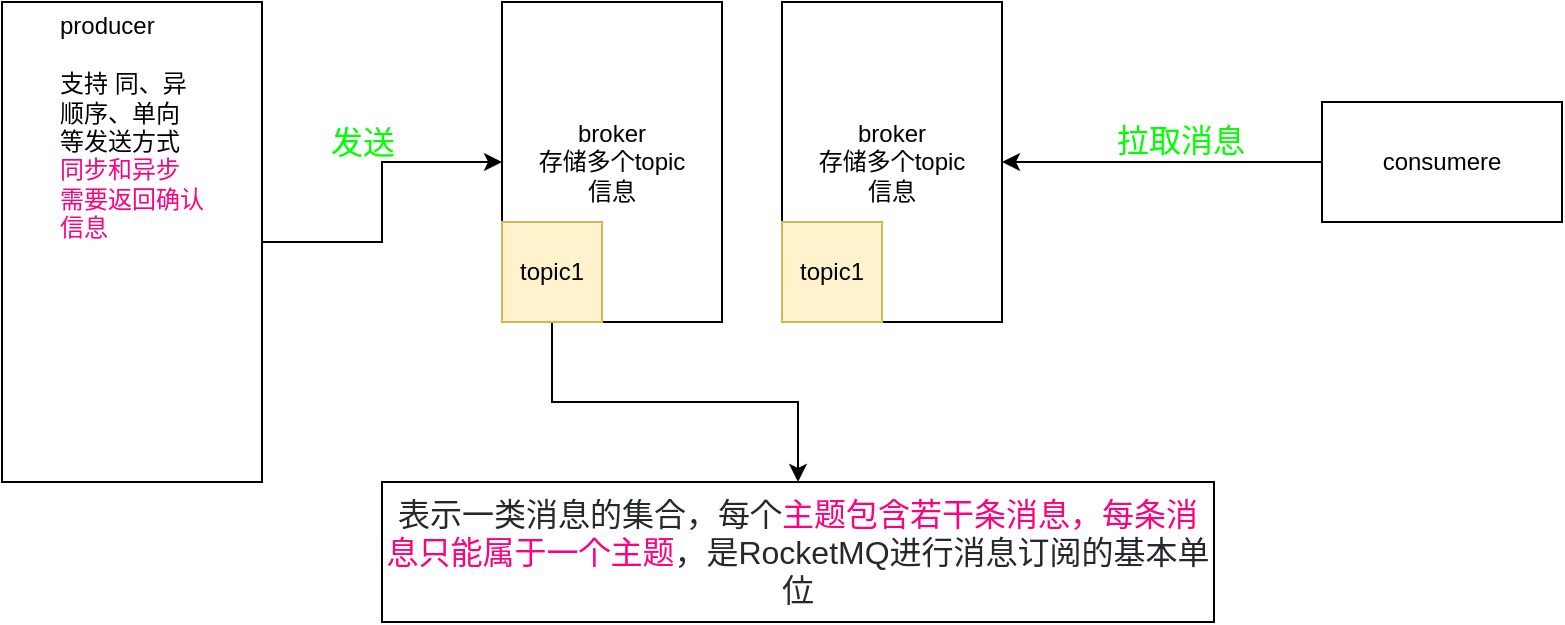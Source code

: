 <mxfile version="13.1.3" type="github">
  <diagram id="jsOqfRl2HuDDLTiKSXGF" name="第 1 页">
    <mxGraphModel dx="1186" dy="741" grid="1" gridSize="10" guides="1" tooltips="1" connect="1" arrows="1" fold="1" page="1" pageScale="1" pageWidth="827" pageHeight="1169" math="0" shadow="0">
      <root>
        <mxCell id="0" />
        <mxCell id="1" parent="0" />
        <mxCell id="qKTiurrqJRX7rP7bYXg1-7" style="edgeStyle=orthogonalEdgeStyle;rounded=0;orthogonalLoop=1;jettySize=auto;html=1;" edge="1" parent="1" source="qKTiurrqJRX7rP7bYXg1-1" target="qKTiurrqJRX7rP7bYXg1-3">
          <mxGeometry relative="1" as="geometry" />
        </mxCell>
        <mxCell id="qKTiurrqJRX7rP7bYXg1-1" value="&lt;div style=&quot;text-align: justify&quot;&gt;&lt;span&gt;producer&lt;/span&gt;&lt;/div&gt;&lt;div style=&quot;text-align: justify&quot;&gt;&lt;span&gt;&lt;br&gt;&lt;/span&gt;&lt;/div&gt;&lt;div style=&quot;text-align: justify&quot;&gt;&lt;span&gt;支持 同、异&lt;/span&gt;&lt;/div&gt;&lt;div style=&quot;text-align: justify&quot;&gt;&lt;span&gt;顺序、单向&lt;/span&gt;&lt;/div&gt;&lt;div style=&quot;text-align: justify&quot;&gt;&lt;span&gt;等发送方式&lt;/span&gt;&lt;/div&gt;&lt;div style=&quot;text-align: justify&quot;&gt;&lt;span&gt;&lt;font color=&quot;#ff0080&quot;&gt;同步和异步&lt;/font&gt;&lt;/span&gt;&lt;/div&gt;&lt;div style=&quot;text-align: justify&quot;&gt;&lt;font color=&quot;#ff0080&quot;&gt;需要返回确认&lt;/font&gt;&lt;/div&gt;&lt;div style=&quot;text-align: justify&quot;&gt;&lt;span&gt;&lt;font color=&quot;#ff0080&quot;&gt;信息&lt;/font&gt;&lt;/span&gt;&lt;/div&gt;&lt;div style=&quot;text-align: justify&quot;&gt;&lt;span&gt;&lt;br&gt;&lt;/span&gt;&lt;/div&gt;&lt;div style=&quot;text-align: justify&quot;&gt;&lt;span&gt;&lt;br&gt;&lt;/span&gt;&lt;/div&gt;&lt;div style=&quot;text-align: justify&quot;&gt;&lt;span&gt;&lt;br&gt;&lt;/span&gt;&lt;/div&gt;&lt;div style=&quot;text-align: justify&quot;&gt;&lt;span&gt;&lt;br&gt;&lt;/span&gt;&lt;/div&gt;&lt;div style=&quot;text-align: justify&quot;&gt;&lt;span&gt;&lt;br&gt;&lt;/span&gt;&lt;/div&gt;&lt;div style=&quot;text-align: justify&quot;&gt;&lt;span&gt;&lt;br&gt;&lt;/span&gt;&lt;/div&gt;&lt;div style=&quot;text-align: justify&quot;&gt;&lt;span&gt;&lt;br&gt;&lt;/span&gt;&lt;/div&gt;&lt;div style=&quot;text-align: justify&quot;&gt;&lt;span&gt;&lt;br&gt;&lt;/span&gt;&lt;/div&gt;" style="rounded=0;whiteSpace=wrap;html=1;align=center;" vertex="1" parent="1">
          <mxGeometry x="60" y="20" width="130" height="240" as="geometry" />
        </mxCell>
        <mxCell id="qKTiurrqJRX7rP7bYXg1-9" style="edgeStyle=orthogonalEdgeStyle;rounded=0;orthogonalLoop=1;jettySize=auto;html=1;entryX=1;entryY=0.5;entryDx=0;entryDy=0;" edge="1" parent="1" source="qKTiurrqJRX7rP7bYXg1-2" target="qKTiurrqJRX7rP7bYXg1-6">
          <mxGeometry relative="1" as="geometry" />
        </mxCell>
        <mxCell id="qKTiurrqJRX7rP7bYXg1-2" value="consumere" style="rounded=0;whiteSpace=wrap;html=1;" vertex="1" parent="1">
          <mxGeometry x="720" y="70" width="120" height="60" as="geometry" />
        </mxCell>
        <mxCell id="qKTiurrqJRX7rP7bYXg1-3" value="broker&lt;br&gt;存储多个topic&lt;br&gt;信息&lt;br&gt;" style="rounded=0;whiteSpace=wrap;html=1;" vertex="1" parent="1">
          <mxGeometry x="310" y="20" width="110" height="160" as="geometry" />
        </mxCell>
        <mxCell id="qKTiurrqJRX7rP7bYXg1-12" style="edgeStyle=orthogonalEdgeStyle;rounded=0;orthogonalLoop=1;jettySize=auto;html=1;entryX=0.5;entryY=0;entryDx=0;entryDy=0;fontSize=16;" edge="1" parent="1" source="qKTiurrqJRX7rP7bYXg1-4" target="qKTiurrqJRX7rP7bYXg1-11">
          <mxGeometry relative="1" as="geometry" />
        </mxCell>
        <mxCell id="qKTiurrqJRX7rP7bYXg1-4" value="topic1" style="rounded=0;whiteSpace=wrap;html=1;fillColor=#fff2cc;strokeColor=#d6b656;" vertex="1" parent="1">
          <mxGeometry x="310" y="130" width="50" height="50" as="geometry" />
        </mxCell>
        <mxCell id="qKTiurrqJRX7rP7bYXg1-6" value="broker&lt;br&gt;存储多个topic&lt;br&gt;信息&lt;br&gt;" style="rounded=0;whiteSpace=wrap;html=1;" vertex="1" parent="1">
          <mxGeometry x="450" y="20" width="110" height="160" as="geometry" />
        </mxCell>
        <mxCell id="qKTiurrqJRX7rP7bYXg1-5" value="topic1" style="rounded=0;whiteSpace=wrap;html=1;fillColor=#fff2cc;strokeColor=#d6b656;" vertex="1" parent="1">
          <mxGeometry x="450" y="130" width="50" height="50" as="geometry" />
        </mxCell>
        <mxCell id="qKTiurrqJRX7rP7bYXg1-8" value="&lt;font color=&quot;#00ff00&quot; style=&quot;font-size: 16px;&quot;&gt;发送&lt;/font&gt;" style="text;html=1;align=center;verticalAlign=middle;resizable=0;points=[];autosize=1;fontSize=16;" vertex="1" parent="1">
          <mxGeometry x="215" y="80" width="50" height="20" as="geometry" />
        </mxCell>
        <mxCell id="qKTiurrqJRX7rP7bYXg1-10" value="&lt;font color=&quot;#00ff00&quot; style=&quot;font-size: 16px;&quot;&gt;拉取消息&lt;/font&gt;" style="text;html=1;align=center;verticalAlign=middle;resizable=0;points=[];autosize=1;fontSize=16;" vertex="1" parent="1">
          <mxGeometry x="609" y="79" width="80" height="20" as="geometry" />
        </mxCell>
        <mxCell id="qKTiurrqJRX7rP7bYXg1-11" value="&lt;span style=&quot;color: rgb(36 , 41 , 46) ; font-family: , , &amp;#34;segoe ui&amp;#34; , &amp;#34;helvetica&amp;#34; , &amp;#34;arial&amp;#34; , sans-serif , &amp;#34;apple color emoji&amp;#34; , &amp;#34;segoe ui emoji&amp;#34; ; background-color: rgb(255 , 255 , 255)&quot;&gt;表示一类消息的集合，每个&lt;/span&gt;&lt;span style=&quot;background-color: rgb(255 , 255 , 255)&quot;&gt;&lt;font color=&quot;#ff0080&quot;&gt;主题包含若干条消息，每条消息只能属于一个主题&lt;/font&gt;&lt;/span&gt;&lt;span style=&quot;color: rgb(36 , 41 , 46) ; font-family: , , &amp;#34;segoe ui&amp;#34; , &amp;#34;helvetica&amp;#34; , &amp;#34;arial&amp;#34; , sans-serif , &amp;#34;apple color emoji&amp;#34; , &amp;#34;segoe ui emoji&amp;#34; ; background-color: rgb(255 , 255 , 255)&quot;&gt;，是RocketMQ进行消息订阅的基本单位&lt;/span&gt;" style="rounded=0;whiteSpace=wrap;html=1;fontSize=16;" vertex="1" parent="1">
          <mxGeometry x="250" y="260" width="416" height="70" as="geometry" />
        </mxCell>
      </root>
    </mxGraphModel>
  </diagram>
</mxfile>
